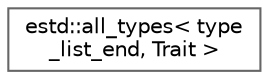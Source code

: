 digraph "Graphical Class Hierarchy"
{
 // LATEX_PDF_SIZE
  bgcolor="transparent";
  edge [fontname=Helvetica,fontsize=10,labelfontname=Helvetica,labelfontsize=10];
  node [fontname=Helvetica,fontsize=10,shape=box,height=0.2,width=0.4];
  rankdir="LR";
  Node0 [id="Node000000",label="estd::all_types\< type\l_list_end, Trait \>",height=0.2,width=0.4,color="grey40", fillcolor="white", style="filled",URL="$d0/da8/structestd_1_1all__types_3_01type__list__end_00_01Trait_01_4.html",tooltip=" "];
}
